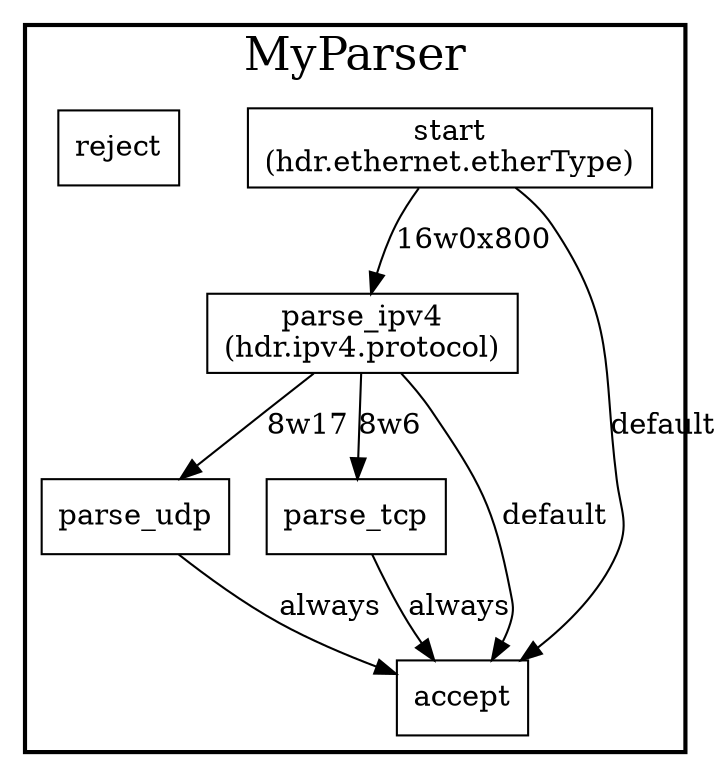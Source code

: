 digraph MyParser {
subgraph clusterMyParser {
graph [
fontsize="22pt", label=MyParser, style=bold];
0[label="start
(hdr.ethernet.etherType)", margin="", shape=rectangle, style=solid];
1[label="parse_ipv4
(hdr.ipv4.protocol)", margin="", shape=rectangle, style=solid];
2[label=parse_udp, margin="", shape=rectangle, style=solid];
3[label=parse_tcp, margin="", shape=rectangle, style=solid];
4[label=accept, margin="", shape=rectangle, style=solid];
5[label=reject, margin="", shape=rectangle, style=solid];
0 -> 1[label="16w0x800"];
0 -> 4[label=default];
1 -> 2[label="8w17"];
1 -> 3[label="8w6"];
1 -> 4[label=default];
2 -> 4[label=always];
3 -> 4[label=always];
}
}
